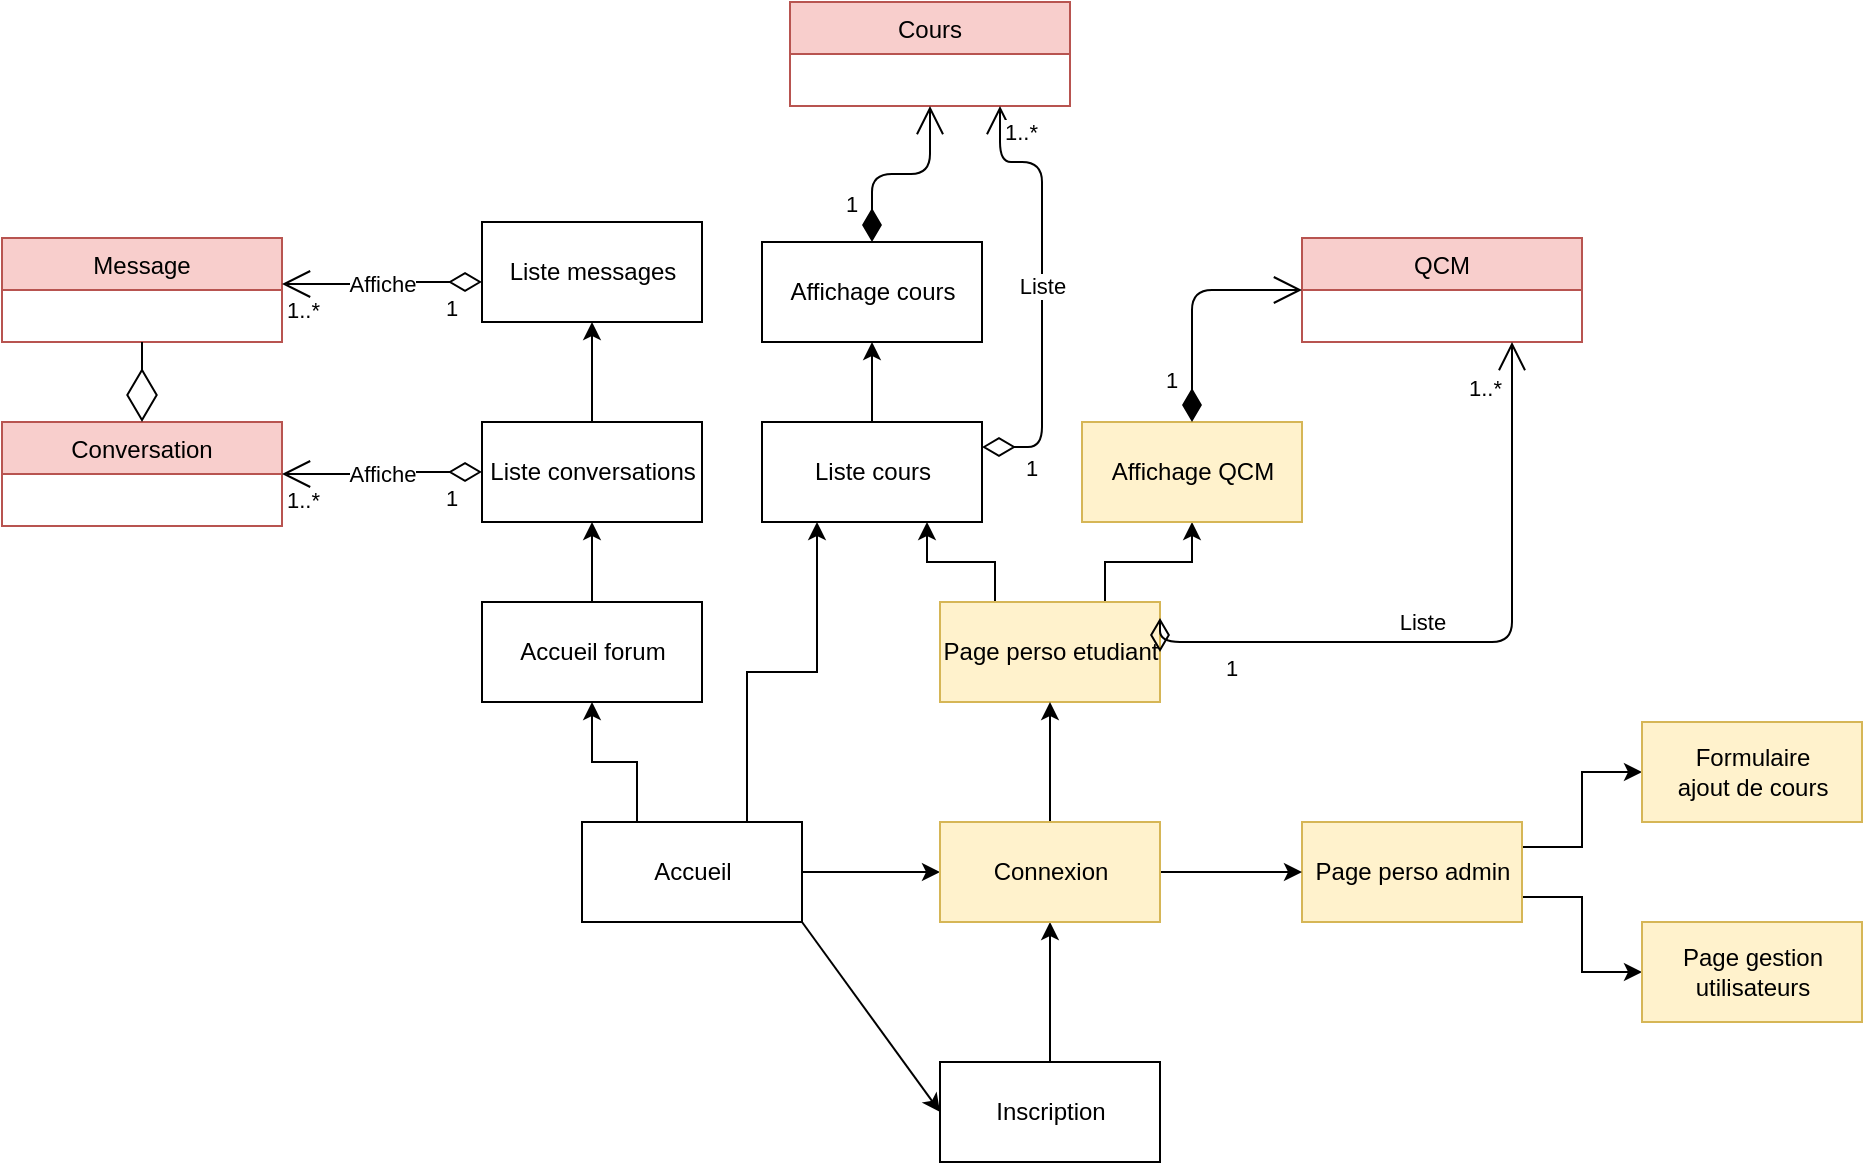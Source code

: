 <mxfile version="14.4.3" type="device"><diagram id="cuMOFNKOGwLlu7RJDLHL" name="Page-1"><mxGraphModel dx="1940" dy="1854" grid="1" gridSize="10" guides="1" tooltips="1" connect="1" arrows="1" fold="1" page="1" pageScale="1" pageWidth="827" pageHeight="1169" math="0" shadow="0"><root><mxCell id="0"/><mxCell id="1" parent="0"/><mxCell id="-OxOjpYNlgP6P-y8uiHE-9" style="edgeStyle=orthogonalEdgeStyle;rounded=0;orthogonalLoop=1;jettySize=auto;html=1;exitX=0.75;exitY=0;exitDx=0;exitDy=0;entryX=0.25;entryY=1;entryDx=0;entryDy=0;" edge="1" parent="1" source="62p78KWy2ISBlU_11ku2-1" target="62p78KWy2ISBlU_11ku2-6"><mxGeometry relative="1" as="geometry"/></mxCell><mxCell id="-OxOjpYNlgP6P-y8uiHE-13" style="edgeStyle=orthogonalEdgeStyle;rounded=0;orthogonalLoop=1;jettySize=auto;html=1;exitX=0.25;exitY=0;exitDx=0;exitDy=0;entryX=0.5;entryY=1;entryDx=0;entryDy=0;" edge="1" parent="1" source="62p78KWy2ISBlU_11ku2-1" target="62p78KWy2ISBlU_11ku2-5"><mxGeometry relative="1" as="geometry"/></mxCell><mxCell id="62p78KWy2ISBlU_11ku2-1" value="Accueil&lt;br&gt;" style="html=1;" parent="1" vertex="1"><mxGeometry x="240" y="270" width="110" height="50" as="geometry"/></mxCell><mxCell id="-OxOjpYNlgP6P-y8uiHE-18" style="edgeStyle=orthogonalEdgeStyle;rounded=0;orthogonalLoop=1;jettySize=auto;html=1;exitX=0.75;exitY=0;exitDx=0;exitDy=0;entryX=0.5;entryY=1;entryDx=0;entryDy=0;" edge="1" parent="1" source="62p78KWy2ISBlU_11ku2-3" target="62p78KWy2ISBlU_11ku2-8"><mxGeometry relative="1" as="geometry"/></mxCell><mxCell id="-OxOjpYNlgP6P-y8uiHE-19" style="edgeStyle=orthogonalEdgeStyle;rounded=0;orthogonalLoop=1;jettySize=auto;html=1;exitX=0.25;exitY=0;exitDx=0;exitDy=0;entryX=0.75;entryY=1;entryDx=0;entryDy=0;" edge="1" parent="1" source="62p78KWy2ISBlU_11ku2-3" target="62p78KWy2ISBlU_11ku2-6"><mxGeometry relative="1" as="geometry"/></mxCell><mxCell id="62p78KWy2ISBlU_11ku2-3" value="Page perso etudiant" style="html=1;fillColor=#fff2cc;strokeColor=#d6b656;" parent="1" vertex="1"><mxGeometry x="419" y="160" width="110" height="50" as="geometry"/></mxCell><mxCell id="-OxOjpYNlgP6P-y8uiHE-21" style="edgeStyle=orthogonalEdgeStyle;rounded=0;orthogonalLoop=1;jettySize=auto;html=1;exitX=1;exitY=0.25;exitDx=0;exitDy=0;entryX=0;entryY=0.5;entryDx=0;entryDy=0;" edge="1" parent="1" source="62p78KWy2ISBlU_11ku2-4" target="62p78KWy2ISBlU_11ku2-11"><mxGeometry relative="1" as="geometry"/></mxCell><mxCell id="-OxOjpYNlgP6P-y8uiHE-22" style="edgeStyle=orthogonalEdgeStyle;rounded=0;orthogonalLoop=1;jettySize=auto;html=1;exitX=1;exitY=0.75;exitDx=0;exitDy=0;entryX=0;entryY=0.5;entryDx=0;entryDy=0;" edge="1" parent="1" source="62p78KWy2ISBlU_11ku2-4" target="62p78KWy2ISBlU_11ku2-12"><mxGeometry relative="1" as="geometry"/></mxCell><mxCell id="62p78KWy2ISBlU_11ku2-4" value="Page perso admin" style="html=1;fillColor=#fff2cc;strokeColor=#d6b656;" parent="1" vertex="1"><mxGeometry x="600" y="270" width="110" height="50" as="geometry"/></mxCell><mxCell id="-OxOjpYNlgP6P-y8uiHE-14" style="edgeStyle=orthogonalEdgeStyle;rounded=0;orthogonalLoop=1;jettySize=auto;html=1;exitX=0.5;exitY=0;exitDx=0;exitDy=0;entryX=0.5;entryY=1;entryDx=0;entryDy=0;" edge="1" parent="1" source="62p78KWy2ISBlU_11ku2-5" target="62p78KWy2ISBlU_11ku2-9"><mxGeometry relative="1" as="geometry"/></mxCell><mxCell id="62p78KWy2ISBlU_11ku2-5" value="Accueil forum" style="html=1;" parent="1" vertex="1"><mxGeometry x="190" y="160" width="110" height="50" as="geometry"/></mxCell><mxCell id="-OxOjpYNlgP6P-y8uiHE-16" style="edgeStyle=orthogonalEdgeStyle;rounded=0;orthogonalLoop=1;jettySize=auto;html=1;exitX=0.5;exitY=0;exitDx=0;exitDy=0;entryX=0.5;entryY=1;entryDx=0;entryDy=0;" edge="1" parent="1" source="62p78KWy2ISBlU_11ku2-6" target="62p78KWy2ISBlU_11ku2-7"><mxGeometry relative="1" as="geometry"/></mxCell><mxCell id="62p78KWy2ISBlU_11ku2-6" value="Liste cours" style="html=1;" parent="1" vertex="1"><mxGeometry x="330" y="70" width="110" height="50" as="geometry"/></mxCell><mxCell id="62p78KWy2ISBlU_11ku2-7" value="Affichage cours" style="html=1;" parent="1" vertex="1"><mxGeometry x="330" y="-20" width="110" height="50" as="geometry"/></mxCell><mxCell id="62p78KWy2ISBlU_11ku2-8" value="Affichage QCM" style="html=1;fillColor=#fff2cc;strokeColor=#d6b656;" parent="1" vertex="1"><mxGeometry x="490" y="70" width="110" height="50" as="geometry"/></mxCell><mxCell id="-OxOjpYNlgP6P-y8uiHE-15" style="edgeStyle=orthogonalEdgeStyle;rounded=0;orthogonalLoop=1;jettySize=auto;html=1;exitX=0.5;exitY=0;exitDx=0;exitDy=0;entryX=0.5;entryY=1;entryDx=0;entryDy=0;" edge="1" parent="1" source="62p78KWy2ISBlU_11ku2-9" target="62p78KWy2ISBlU_11ku2-10"><mxGeometry relative="1" as="geometry"/></mxCell><mxCell id="62p78KWy2ISBlU_11ku2-9" value="Liste conversations" style="html=1;" parent="1" vertex="1"><mxGeometry x="190" y="70" width="110" height="50" as="geometry"/></mxCell><mxCell id="62p78KWy2ISBlU_11ku2-10" value="Liste messages" style="html=1;" parent="1" vertex="1"><mxGeometry x="190" y="-30" width="110" height="50" as="geometry"/></mxCell><mxCell id="62p78KWy2ISBlU_11ku2-11" value="Formulaire &lt;br&gt;ajout de cours" style="html=1;fillColor=#fff2cc;strokeColor=#d6b656;" parent="1" vertex="1"><mxGeometry x="770" y="220" width="110" height="50" as="geometry"/></mxCell><mxCell id="62p78KWy2ISBlU_11ku2-12" value="Page gestion &lt;br&gt;utilisateurs" style="html=1;fillColor=#fff2cc;strokeColor=#d6b656;" parent="1" vertex="1"><mxGeometry x="770" y="320" width="110" height="50" as="geometry"/></mxCell><mxCell id="-OxOjpYNlgP6P-y8uiHE-1" value="Inscription" style="html=1;" vertex="1" parent="1"><mxGeometry x="419" y="390" width="110" height="50" as="geometry"/></mxCell><mxCell id="-OxOjpYNlgP6P-y8uiHE-3" value="" style="endArrow=classic;html=1;exitX=1;exitY=0.5;exitDx=0;exitDy=0;entryX=0;entryY=0.5;entryDx=0;entryDy=0;" edge="1" parent="1" source="62p78KWy2ISBlU_11ku2-1" target="-OxOjpYNlgP6P-y8uiHE-11"><mxGeometry width="50" height="50" relative="1" as="geometry"><mxPoint x="330" y="220" as="sourcePoint"/><mxPoint x="414" y="295" as="targetPoint"/></mxGeometry></mxCell><mxCell id="-OxOjpYNlgP6P-y8uiHE-4" value="" style="endArrow=classic;html=1;exitX=1;exitY=1;exitDx=0;exitDy=0;entryX=0;entryY=0.5;entryDx=0;entryDy=0;" edge="1" parent="1" source="62p78KWy2ISBlU_11ku2-1" target="-OxOjpYNlgP6P-y8uiHE-1"><mxGeometry width="50" height="50" relative="1" as="geometry"><mxPoint x="360" y="305" as="sourcePoint"/><mxPoint x="424" y="305" as="targetPoint"/></mxGeometry></mxCell><mxCell id="-OxOjpYNlgP6P-y8uiHE-5" value="" style="endArrow=classic;html=1;exitX=0.5;exitY=0;exitDx=0;exitDy=0;entryX=0.5;entryY=1;entryDx=0;entryDy=0;" edge="1" parent="1" source="-OxOjpYNlgP6P-y8uiHE-1" target="-OxOjpYNlgP6P-y8uiHE-11"><mxGeometry width="50" height="50" relative="1" as="geometry"><mxPoint x="360" y="330" as="sourcePoint"/><mxPoint x="474.0" y="335" as="targetPoint"/></mxGeometry></mxCell><mxCell id="-OxOjpYNlgP6P-y8uiHE-17" style="edgeStyle=orthogonalEdgeStyle;rounded=0;orthogonalLoop=1;jettySize=auto;html=1;exitX=0.5;exitY=0;exitDx=0;exitDy=0;entryX=0.5;entryY=1;entryDx=0;entryDy=0;" edge="1" parent="1" source="-OxOjpYNlgP6P-y8uiHE-11" target="62p78KWy2ISBlU_11ku2-3"><mxGeometry relative="1" as="geometry"/></mxCell><mxCell id="-OxOjpYNlgP6P-y8uiHE-20" style="edgeStyle=orthogonalEdgeStyle;rounded=0;orthogonalLoop=1;jettySize=auto;html=1;exitX=1;exitY=0.5;exitDx=0;exitDy=0;entryX=0;entryY=0.5;entryDx=0;entryDy=0;" edge="1" parent="1" source="-OxOjpYNlgP6P-y8uiHE-11" target="62p78KWy2ISBlU_11ku2-4"><mxGeometry relative="1" as="geometry"/></mxCell><mxCell id="-OxOjpYNlgP6P-y8uiHE-11" value="Connexion" style="html=1;fillColor=#fff2cc;strokeColor=#d6b656;" vertex="1" parent="1"><mxGeometry x="419" y="270" width="110" height="50" as="geometry"/></mxCell><mxCell id="-OxOjpYNlgP6P-y8uiHE-41" value="Message" style="swimlane;fontStyle=0;childLayout=stackLayout;horizontal=1;startSize=26;fillColor=#f8cecc;horizontalStack=0;resizeParent=1;resizeParentMax=0;resizeLast=0;collapsible=1;marginBottom=0;strokeColor=#b85450;" vertex="1" parent="1"><mxGeometry x="-50" y="-22" width="140" height="52" as="geometry"/></mxCell><mxCell id="-OxOjpYNlgP6P-y8uiHE-45" value="Conversation" style="swimlane;fontStyle=0;childLayout=stackLayout;horizontal=1;startSize=26;fillColor=#f8cecc;horizontalStack=0;resizeParent=1;resizeParentMax=0;resizeLast=0;collapsible=1;marginBottom=0;strokeColor=#b85450;" vertex="1" parent="1"><mxGeometry x="-50" y="70" width="140" height="52" as="geometry"/></mxCell><mxCell id="-OxOjpYNlgP6P-y8uiHE-46" value="Cours" style="swimlane;fontStyle=0;childLayout=stackLayout;horizontal=1;startSize=26;fillColor=#f8cecc;horizontalStack=0;resizeParent=1;resizeParentMax=0;resizeLast=0;collapsible=1;marginBottom=0;strokeColor=#b85450;" vertex="1" parent="1"><mxGeometry x="344" y="-140" width="140" height="52" as="geometry"/></mxCell><mxCell id="-OxOjpYNlgP6P-y8uiHE-47" value="QCM" style="swimlane;fontStyle=0;childLayout=stackLayout;horizontal=1;startSize=26;fillColor=#f8cecc;horizontalStack=0;resizeParent=1;resizeParentMax=0;resizeLast=0;collapsible=1;marginBottom=0;strokeColor=#b85450;" vertex="1" parent="1"><mxGeometry x="600" y="-22" width="140" height="52" as="geometry"/></mxCell><mxCell id="-OxOjpYNlgP6P-y8uiHE-48" value="Affiche" style="endArrow=open;html=1;endSize=12;startArrow=diamondThin;startSize=14;startFill=0;edgeStyle=orthogonalEdgeStyle;exitX=0;exitY=0.5;exitDx=0;exitDy=0;entryX=1;entryY=0.5;entryDx=0;entryDy=0;" edge="1" parent="1" source="62p78KWy2ISBlU_11ku2-9" target="-OxOjpYNlgP6P-y8uiHE-45"><mxGeometry relative="1" as="geometry"><mxPoint x="40" y="250" as="sourcePoint"/><mxPoint x="200" y="250" as="targetPoint"/><Array as="points"><mxPoint x="140" y="95"/></Array></mxGeometry></mxCell><mxCell id="-OxOjpYNlgP6P-y8uiHE-49" value="1" style="edgeLabel;resizable=0;html=1;align=left;verticalAlign=top;" connectable="0" vertex="1" parent="-OxOjpYNlgP6P-y8uiHE-48"><mxGeometry x="-1" relative="1" as="geometry"><mxPoint x="-20" as="offset"/></mxGeometry></mxCell><mxCell id="-OxOjpYNlgP6P-y8uiHE-50" value="1..*" style="edgeLabel;resizable=0;html=1;align=right;verticalAlign=top;" connectable="0" vertex="1" parent="-OxOjpYNlgP6P-y8uiHE-48"><mxGeometry x="1" relative="1" as="geometry"><mxPoint x="19.83" as="offset"/></mxGeometry></mxCell><mxCell id="-OxOjpYNlgP6P-y8uiHE-52" value="Affiche" style="endArrow=open;html=1;endSize=12;startArrow=diamondThin;startSize=14;startFill=0;edgeStyle=orthogonalEdgeStyle;exitX=0;exitY=0.5;exitDx=0;exitDy=0;entryX=1;entryY=0.5;entryDx=0;entryDy=0;" edge="1" parent="1"><mxGeometry relative="1" as="geometry"><mxPoint x="190" y="-2.274e-13" as="sourcePoint"/><mxPoint x="90" y="1.0" as="targetPoint"/><Array as="points"><mxPoint x="140"/></Array></mxGeometry></mxCell><mxCell id="-OxOjpYNlgP6P-y8uiHE-53" value="1" style="edgeLabel;resizable=0;html=1;align=left;verticalAlign=top;" connectable="0" vertex="1" parent="-OxOjpYNlgP6P-y8uiHE-52"><mxGeometry x="-1" relative="1" as="geometry"><mxPoint x="-20" as="offset"/></mxGeometry></mxCell><mxCell id="-OxOjpYNlgP6P-y8uiHE-54" value="1..*" style="edgeLabel;resizable=0;html=1;align=right;verticalAlign=top;" connectable="0" vertex="1" parent="-OxOjpYNlgP6P-y8uiHE-52"><mxGeometry x="1" relative="1" as="geometry"><mxPoint x="19.83" as="offset"/></mxGeometry></mxCell><mxCell id="-OxOjpYNlgP6P-y8uiHE-55" value="" style="endArrow=diamondThin;endFill=0;endSize=24;html=1;entryX=0.5;entryY=0;entryDx=0;entryDy=0;exitX=0.5;exitY=1;exitDx=0;exitDy=0;" edge="1" parent="1" source="-OxOjpYNlgP6P-y8uiHE-41" target="-OxOjpYNlgP6P-y8uiHE-45"><mxGeometry width="160" relative="1" as="geometry"><mxPoint x="-90" y="200" as="sourcePoint"/><mxPoint x="70" y="200" as="targetPoint"/></mxGeometry></mxCell><mxCell id="-OxOjpYNlgP6P-y8uiHE-56" value="Liste" style="endArrow=open;html=1;endSize=12;startArrow=diamondThin;startSize=14;startFill=0;edgeStyle=orthogonalEdgeStyle;exitX=1;exitY=0.25;exitDx=0;exitDy=0;entryX=0.75;entryY=1;entryDx=0;entryDy=0;" edge="1" parent="1" source="62p78KWy2ISBlU_11ku2-6" target="-OxOjpYNlgP6P-y8uiHE-46"><mxGeometry relative="1" as="geometry"><mxPoint x="650" y="-88.0" as="sourcePoint"/><mxPoint x="550" y="-87.0" as="targetPoint"/><Array as="points"><mxPoint x="470" y="83"/><mxPoint x="470" y="-60"/><mxPoint x="449" y="-60"/></Array></mxGeometry></mxCell><mxCell id="-OxOjpYNlgP6P-y8uiHE-57" value="1" style="edgeLabel;resizable=0;html=1;align=left;verticalAlign=top;" connectable="0" vertex="1" parent="-OxOjpYNlgP6P-y8uiHE-56"><mxGeometry x="-1" relative="1" as="geometry"><mxPoint x="20" y="-2.5" as="offset"/></mxGeometry></mxCell><mxCell id="-OxOjpYNlgP6P-y8uiHE-58" value="1..*" style="edgeLabel;resizable=0;html=1;align=right;verticalAlign=top;" connectable="0" vertex="1" parent="-OxOjpYNlgP6P-y8uiHE-56"><mxGeometry x="1" relative="1" as="geometry"><mxPoint x="19.83" as="offset"/></mxGeometry></mxCell><mxCell id="-OxOjpYNlgP6P-y8uiHE-59" value="1" style="endArrow=open;html=1;endSize=12;startArrow=diamondThin;startSize=14;startFill=1;edgeStyle=orthogonalEdgeStyle;align=left;verticalAlign=bottom;entryX=0.5;entryY=1;entryDx=0;entryDy=0;exitX=0.5;exitY=0;exitDx=0;exitDy=0;" edge="1" parent="1" source="62p78KWy2ISBlU_11ku2-7" target="-OxOjpYNlgP6P-y8uiHE-46"><mxGeometry x="-0.794" y="15" relative="1" as="geometry"><mxPoint x="140" y="-60" as="sourcePoint"/><mxPoint x="300" y="-60" as="targetPoint"/><mxPoint as="offset"/></mxGeometry></mxCell><mxCell id="-OxOjpYNlgP6P-y8uiHE-60" value="1" style="endArrow=open;html=1;endSize=12;startArrow=diamondThin;startSize=14;startFill=1;edgeStyle=orthogonalEdgeStyle;align=left;verticalAlign=bottom;entryX=0;entryY=0.5;entryDx=0;entryDy=0;exitX=0.5;exitY=0;exitDx=0;exitDy=0;" edge="1" parent="1" source="62p78KWy2ISBlU_11ku2-8" target="-OxOjpYNlgP6P-y8uiHE-47"><mxGeometry x="-0.794" y="15" relative="1" as="geometry"><mxPoint x="395" y="-10.0" as="sourcePoint"/><mxPoint x="424" y="-78" as="targetPoint"/><mxPoint as="offset"/></mxGeometry></mxCell><mxCell id="-OxOjpYNlgP6P-y8uiHE-62" value="Liste" style="endArrow=open;html=1;endSize=12;startArrow=diamondThin;startSize=14;startFill=0;edgeStyle=orthogonalEdgeStyle;exitX=1;exitY=0.5;exitDx=0;exitDy=0;entryX=0.75;entryY=1;entryDx=0;entryDy=0;" edge="1" parent="1" source="62p78KWy2ISBlU_11ku2-3" target="-OxOjpYNlgP6P-y8uiHE-47"><mxGeometry x="-0.178" y="10" relative="1" as="geometry"><mxPoint x="200" y="105.0" as="sourcePoint"/><mxPoint x="100" y="106.0" as="targetPoint"/><Array as="points"><mxPoint x="529" y="180"/><mxPoint x="705" y="180"/></Array><mxPoint as="offset"/></mxGeometry></mxCell><mxCell id="-OxOjpYNlgP6P-y8uiHE-63" value="1" style="edgeLabel;resizable=0;html=1;align=left;verticalAlign=top;" connectable="0" vertex="1" parent="-OxOjpYNlgP6P-y8uiHE-62"><mxGeometry x="-1" relative="1" as="geometry"><mxPoint x="31" y="-5" as="offset"/></mxGeometry></mxCell><mxCell id="-OxOjpYNlgP6P-y8uiHE-64" value="1..*" style="edgeLabel;resizable=0;html=1;align=right;verticalAlign=top;" connectable="0" vertex="1" parent="-OxOjpYNlgP6P-y8uiHE-62"><mxGeometry x="1" relative="1" as="geometry"><mxPoint x="-5" y="9.83" as="offset"/></mxGeometry></mxCell></root></mxGraphModel></diagram></mxfile>